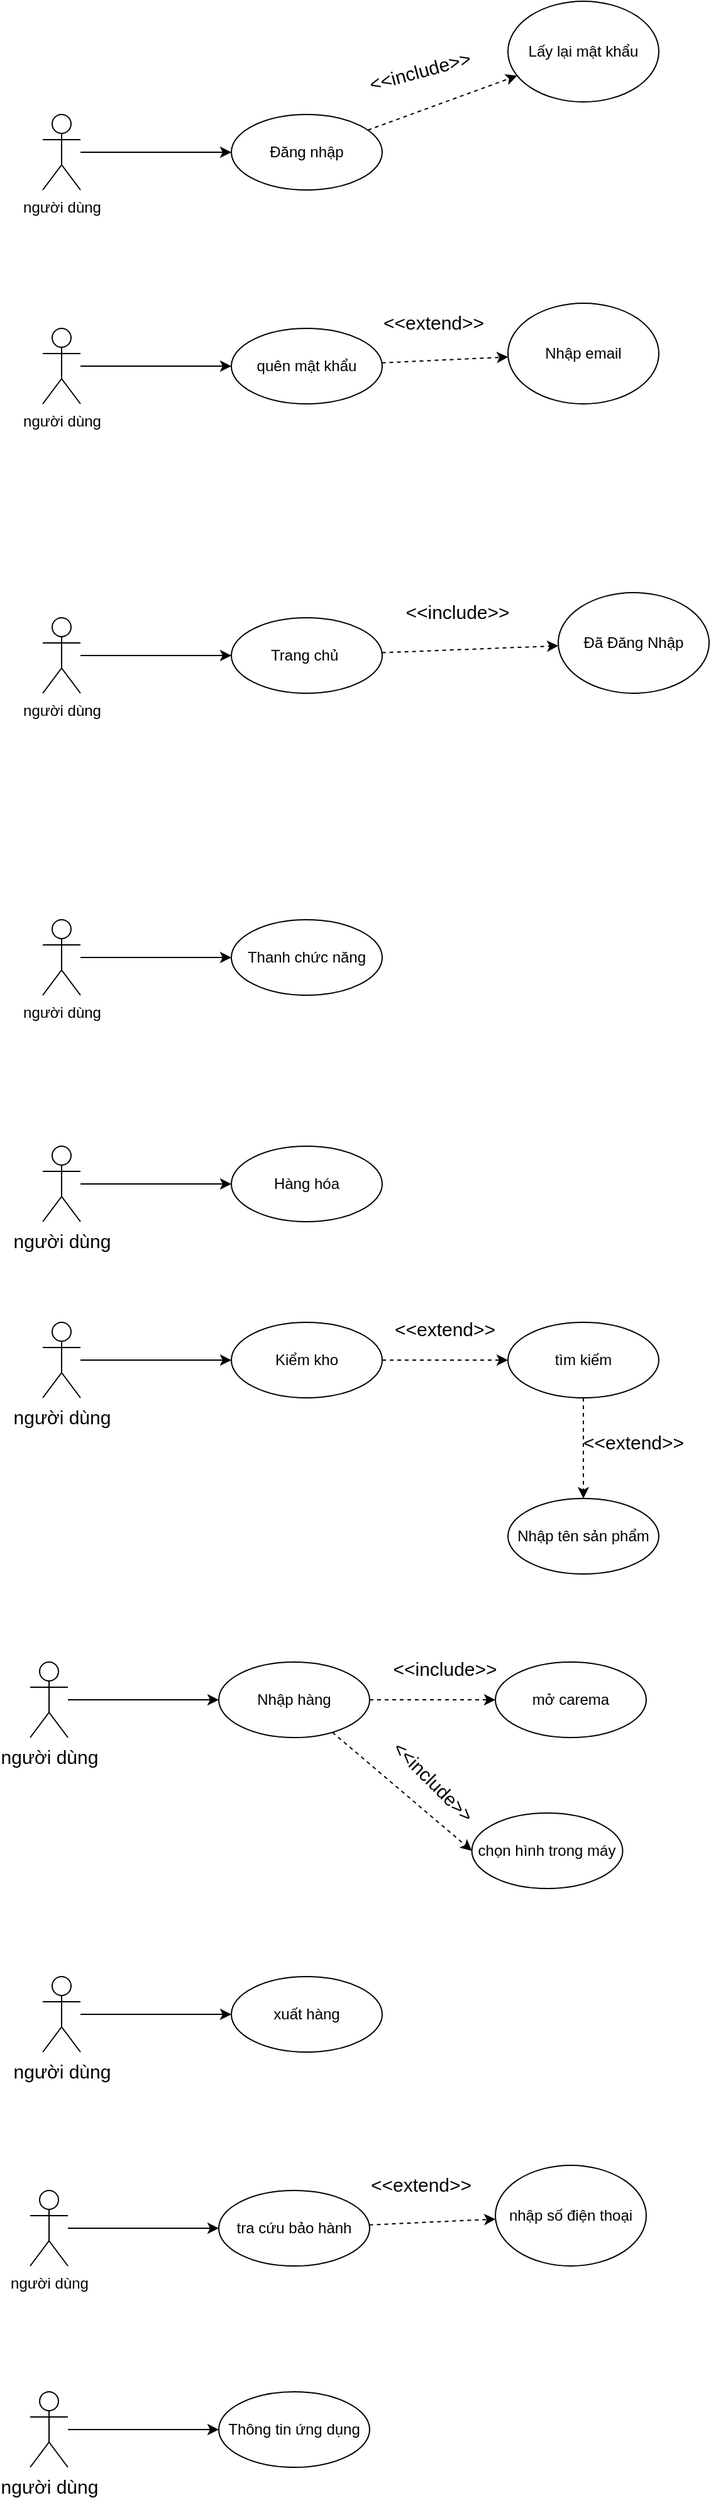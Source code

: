 <mxfile version="17.2.4" type="github">
  <diagram id="KY6RvaeYp6ByTil1Vgkr" name="Page-1">
    <mxGraphModel dx="1021" dy="567" grid="1" gridSize="10" guides="1" tooltips="1" connect="1" arrows="1" fold="1" page="1" pageScale="1" pageWidth="827" pageHeight="1169" background="#ffffff" math="0" shadow="0">
      <root>
        <mxCell id="0" />
        <mxCell id="1" parent="0" />
        <mxCell id="r96yscCsjWZuuUBchP15-3" value="" style="rounded=0;orthogonalLoop=1;jettySize=auto;html=1;" edge="1" parent="1" source="r96yscCsjWZuuUBchP15-1" target="r96yscCsjWZuuUBchP15-2">
          <mxGeometry relative="1" as="geometry" />
        </mxCell>
        <mxCell id="r96yscCsjWZuuUBchP15-1" value="người dùng" style="shape=umlActor;verticalLabelPosition=bottom;verticalAlign=top;html=1;outlineConnect=0;" vertex="1" parent="1">
          <mxGeometry x="210" y="230" width="30" height="60" as="geometry" />
        </mxCell>
        <mxCell id="r96yscCsjWZuuUBchP15-10" style="edgeStyle=none;rounded=0;orthogonalLoop=1;jettySize=auto;html=1;dashed=1;fontSize=15;" edge="1" parent="1" source="r96yscCsjWZuuUBchP15-2" target="r96yscCsjWZuuUBchP15-7">
          <mxGeometry relative="1" as="geometry" />
        </mxCell>
        <mxCell id="r96yscCsjWZuuUBchP15-2" value="Đăng nhập" style="ellipse;whiteSpace=wrap;html=1;verticalAlign=middle;align=center;" vertex="1" parent="1">
          <mxGeometry x="360" y="230" width="120" height="60" as="geometry" />
        </mxCell>
        <mxCell id="r96yscCsjWZuuUBchP15-7" value="Lấy lại mật khẩu" style="ellipse;whiteSpace=wrap;html=1;" vertex="1" parent="1">
          <mxGeometry x="580" y="140" width="120" height="80" as="geometry" />
        </mxCell>
        <mxCell id="r96yscCsjWZuuUBchP15-9" value="&amp;lt;&amp;lt;include&amp;gt;&amp;gt;" style="text;html=1;strokeColor=none;fillColor=none;align=center;verticalAlign=middle;whiteSpace=wrap;rounded=0;fontSize=15;rotation=-15;" vertex="1" parent="1">
          <mxGeometry x="480" y="180" width="60" height="30" as="geometry" />
        </mxCell>
        <mxCell id="r96yscCsjWZuuUBchP15-11" value="" style="rounded=0;orthogonalLoop=1;jettySize=auto;html=1;" edge="1" parent="1" source="r96yscCsjWZuuUBchP15-12" target="r96yscCsjWZuuUBchP15-13">
          <mxGeometry relative="1" as="geometry" />
        </mxCell>
        <mxCell id="r96yscCsjWZuuUBchP15-12" value="người dùng" style="shape=umlActor;verticalLabelPosition=bottom;verticalAlign=top;html=1;outlineConnect=0;" vertex="1" parent="1">
          <mxGeometry x="210" y="400" width="30" height="60" as="geometry" />
        </mxCell>
        <mxCell id="r96yscCsjWZuuUBchP15-17" value="" style="edgeStyle=none;rounded=0;orthogonalLoop=1;jettySize=auto;html=1;dashed=1;fontSize=15;" edge="1" parent="1" source="r96yscCsjWZuuUBchP15-13" target="r96yscCsjWZuuUBchP15-14">
          <mxGeometry relative="1" as="geometry" />
        </mxCell>
        <mxCell id="r96yscCsjWZuuUBchP15-13" value="quên mật khẩu" style="ellipse;whiteSpace=wrap;html=1;verticalAlign=middle;align=center;" vertex="1" parent="1">
          <mxGeometry x="360" y="400" width="120" height="60" as="geometry" />
        </mxCell>
        <mxCell id="r96yscCsjWZuuUBchP15-14" value="Nhập email" style="ellipse;whiteSpace=wrap;html=1;" vertex="1" parent="1">
          <mxGeometry x="580" y="380" width="120" height="80" as="geometry" />
        </mxCell>
        <mxCell id="r96yscCsjWZuuUBchP15-16" value="&amp;lt;&amp;lt;extend&amp;gt;&amp;gt;" style="text;html=1;strokeColor=none;fillColor=none;align=center;verticalAlign=middle;whiteSpace=wrap;rounded=0;fontSize=15;rotation=0;" vertex="1" parent="1">
          <mxGeometry x="491.27" y="380" width="60" height="30" as="geometry" />
        </mxCell>
        <mxCell id="r96yscCsjWZuuUBchP15-18" value="" style="rounded=0;orthogonalLoop=1;jettySize=auto;html=1;" edge="1" parent="1" source="r96yscCsjWZuuUBchP15-19" target="r96yscCsjWZuuUBchP15-21">
          <mxGeometry relative="1" as="geometry" />
        </mxCell>
        <mxCell id="r96yscCsjWZuuUBchP15-19" value="người dùng" style="shape=umlActor;verticalLabelPosition=bottom;verticalAlign=top;html=1;outlineConnect=0;" vertex="1" parent="1">
          <mxGeometry x="210" y="630" width="30" height="60" as="geometry" />
        </mxCell>
        <mxCell id="r96yscCsjWZuuUBchP15-20" style="edgeStyle=none;rounded=0;orthogonalLoop=1;jettySize=auto;html=1;dashed=1;fontSize=15;" edge="1" parent="1" source="r96yscCsjWZuuUBchP15-21" target="r96yscCsjWZuuUBchP15-22">
          <mxGeometry relative="1" as="geometry" />
        </mxCell>
        <mxCell id="r96yscCsjWZuuUBchP15-21" value="Trang chủ&amp;nbsp;" style="ellipse;whiteSpace=wrap;html=1;verticalAlign=middle;align=center;" vertex="1" parent="1">
          <mxGeometry x="360" y="630" width="120" height="60" as="geometry" />
        </mxCell>
        <mxCell id="r96yscCsjWZuuUBchP15-22" value="Đã Đăng Nhập" style="ellipse;whiteSpace=wrap;html=1;" vertex="1" parent="1">
          <mxGeometry x="620" y="610" width="120" height="80" as="geometry" />
        </mxCell>
        <mxCell id="r96yscCsjWZuuUBchP15-23" value="&amp;lt;&amp;lt;include&amp;gt;&amp;gt;" style="text;html=1;strokeColor=none;fillColor=none;align=center;verticalAlign=middle;whiteSpace=wrap;rounded=0;fontSize=15;rotation=0;" vertex="1" parent="1">
          <mxGeometry x="510" y="610" width="60" height="30" as="geometry" />
        </mxCell>
        <mxCell id="r96yscCsjWZuuUBchP15-24" value="" style="rounded=0;orthogonalLoop=1;jettySize=auto;html=1;" edge="1" parent="1" source="r96yscCsjWZuuUBchP15-25" target="r96yscCsjWZuuUBchP15-26">
          <mxGeometry relative="1" as="geometry" />
        </mxCell>
        <mxCell id="r96yscCsjWZuuUBchP15-25" value="người dùng" style="shape=umlActor;verticalLabelPosition=bottom;verticalAlign=top;html=1;outlineConnect=0;" vertex="1" parent="1">
          <mxGeometry x="210" y="870" width="30" height="60" as="geometry" />
        </mxCell>
        <mxCell id="r96yscCsjWZuuUBchP15-26" value="Thanh chức năng" style="ellipse;whiteSpace=wrap;html=1;verticalAlign=middle;align=center;" vertex="1" parent="1">
          <mxGeometry x="360" y="870" width="120" height="60" as="geometry" />
        </mxCell>
        <mxCell id="r96yscCsjWZuuUBchP15-31" style="edgeStyle=none;rounded=0;orthogonalLoop=1;jettySize=auto;html=1;entryX=0;entryY=0.5;entryDx=0;entryDy=0;fontSize=15;" edge="1" parent="1" source="r96yscCsjWZuuUBchP15-27" target="r96yscCsjWZuuUBchP15-30">
          <mxGeometry relative="1" as="geometry" />
        </mxCell>
        <mxCell id="r96yscCsjWZuuUBchP15-27" value="người dùng" style="shape=umlActor;verticalLabelPosition=bottom;verticalAlign=top;html=1;outlineConnect=0;fontSize=15;" vertex="1" parent="1">
          <mxGeometry x="210" y="1050" width="30" height="60" as="geometry" />
        </mxCell>
        <mxCell id="r96yscCsjWZuuUBchP15-30" value="Hàng hóa" style="ellipse;whiteSpace=wrap;html=1;verticalAlign=middle;align=center;" vertex="1" parent="1">
          <mxGeometry x="360" y="1050" width="120" height="60" as="geometry" />
        </mxCell>
        <mxCell id="r96yscCsjWZuuUBchP15-32" style="edgeStyle=none;rounded=0;orthogonalLoop=1;jettySize=auto;html=1;entryX=0;entryY=0.5;entryDx=0;entryDy=0;fontSize=15;" edge="1" parent="1" source="r96yscCsjWZuuUBchP15-33" target="r96yscCsjWZuuUBchP15-34">
          <mxGeometry relative="1" as="geometry" />
        </mxCell>
        <mxCell id="r96yscCsjWZuuUBchP15-33" value="người dùng" style="shape=umlActor;verticalLabelPosition=bottom;verticalAlign=top;html=1;outlineConnect=0;fontSize=15;" vertex="1" parent="1">
          <mxGeometry x="210" y="1190" width="30" height="60" as="geometry" />
        </mxCell>
        <mxCell id="r96yscCsjWZuuUBchP15-39" style="edgeStyle=none;rounded=0;orthogonalLoop=1;jettySize=auto;html=1;dashed=1;fontSize=15;" edge="1" parent="1" source="r96yscCsjWZuuUBchP15-34" target="r96yscCsjWZuuUBchP15-35">
          <mxGeometry relative="1" as="geometry" />
        </mxCell>
        <mxCell id="r96yscCsjWZuuUBchP15-34" value="Kiểm kho" style="ellipse;whiteSpace=wrap;html=1;verticalAlign=middle;align=center;" vertex="1" parent="1">
          <mxGeometry x="360" y="1190" width="120" height="60" as="geometry" />
        </mxCell>
        <mxCell id="r96yscCsjWZuuUBchP15-37" value="" style="edgeStyle=none;rounded=0;orthogonalLoop=1;jettySize=auto;html=1;fontSize=15;dashed=1;" edge="1" parent="1" source="r96yscCsjWZuuUBchP15-35" target="r96yscCsjWZuuUBchP15-36">
          <mxGeometry relative="1" as="geometry" />
        </mxCell>
        <mxCell id="r96yscCsjWZuuUBchP15-35" value="tìm kiếm" style="ellipse;whiteSpace=wrap;html=1;verticalAlign=middle;align=center;" vertex="1" parent="1">
          <mxGeometry x="580" y="1190" width="120" height="60" as="geometry" />
        </mxCell>
        <mxCell id="r96yscCsjWZuuUBchP15-36" value="Nhập tên sản phẩm" style="ellipse;whiteSpace=wrap;html=1;verticalAlign=middle;align=center;" vertex="1" parent="1">
          <mxGeometry x="580" y="1330" width="120" height="60" as="geometry" />
        </mxCell>
        <mxCell id="r96yscCsjWZuuUBchP15-38" value="&amp;lt;&amp;lt;extend&amp;gt;&amp;gt;" style="text;html=1;strokeColor=none;fillColor=none;align=center;verticalAlign=middle;whiteSpace=wrap;rounded=0;fontSize=15;" vertex="1" parent="1">
          <mxGeometry x="650" y="1270" width="60" height="30" as="geometry" />
        </mxCell>
        <mxCell id="r96yscCsjWZuuUBchP15-40" value="&amp;lt;&amp;lt;extend&amp;gt;&amp;gt;" style="text;html=1;strokeColor=none;fillColor=none;align=center;verticalAlign=middle;whiteSpace=wrap;rounded=0;fontSize=15;" vertex="1" parent="1">
          <mxGeometry x="500" y="1180" width="60" height="30" as="geometry" />
        </mxCell>
        <mxCell id="r96yscCsjWZuuUBchP15-41" style="edgeStyle=none;rounded=0;orthogonalLoop=1;jettySize=auto;html=1;entryX=0;entryY=0.5;entryDx=0;entryDy=0;fontSize=15;" edge="1" parent="1" source="r96yscCsjWZuuUBchP15-42" target="r96yscCsjWZuuUBchP15-44">
          <mxGeometry relative="1" as="geometry" />
        </mxCell>
        <mxCell id="r96yscCsjWZuuUBchP15-42" value="người dùng" style="shape=umlActor;verticalLabelPosition=bottom;verticalAlign=top;html=1;outlineConnect=0;fontSize=15;" vertex="1" parent="1">
          <mxGeometry x="200" y="1460" width="30" height="60" as="geometry" />
        </mxCell>
        <mxCell id="r96yscCsjWZuuUBchP15-43" style="edgeStyle=none;rounded=0;orthogonalLoop=1;jettySize=auto;html=1;dashed=1;fontSize=15;" edge="1" parent="1" source="r96yscCsjWZuuUBchP15-44" target="r96yscCsjWZuuUBchP15-46">
          <mxGeometry relative="1" as="geometry" />
        </mxCell>
        <mxCell id="r96yscCsjWZuuUBchP15-50" style="edgeStyle=none;rounded=0;orthogonalLoop=1;jettySize=auto;html=1;entryX=0;entryY=0.5;entryDx=0;entryDy=0;dashed=1;fontSize=15;" edge="1" parent="1" source="r96yscCsjWZuuUBchP15-44" target="r96yscCsjWZuuUBchP15-49">
          <mxGeometry relative="1" as="geometry" />
        </mxCell>
        <mxCell id="r96yscCsjWZuuUBchP15-44" value="Nhập hàng" style="ellipse;whiteSpace=wrap;html=1;verticalAlign=middle;align=center;" vertex="1" parent="1">
          <mxGeometry x="350" y="1460" width="120" height="60" as="geometry" />
        </mxCell>
        <mxCell id="r96yscCsjWZuuUBchP15-46" value="mở carema" style="ellipse;whiteSpace=wrap;html=1;verticalAlign=middle;align=center;" vertex="1" parent="1">
          <mxGeometry x="570" y="1460" width="120" height="60" as="geometry" />
        </mxCell>
        <mxCell id="r96yscCsjWZuuUBchP15-49" value="chọn hình trong máy" style="ellipse;whiteSpace=wrap;html=1;verticalAlign=middle;align=center;" vertex="1" parent="1">
          <mxGeometry x="551.27" y="1580" width="120" height="60" as="geometry" />
        </mxCell>
        <mxCell id="r96yscCsjWZuuUBchP15-51" value="&amp;lt;&amp;lt;include&amp;gt;&amp;gt;" style="text;html=1;strokeColor=none;fillColor=none;align=center;verticalAlign=middle;whiteSpace=wrap;rounded=0;fontSize=15;rotation=0;" vertex="1" parent="1">
          <mxGeometry x="500" y="1450" width="60" height="30" as="geometry" />
        </mxCell>
        <mxCell id="r96yscCsjWZuuUBchP15-52" value="&amp;lt;&amp;lt;include&amp;gt;&amp;gt;" style="text;html=1;strokeColor=none;fillColor=none;align=center;verticalAlign=middle;whiteSpace=wrap;rounded=0;fontSize=15;rotation=45;" vertex="1" parent="1">
          <mxGeometry x="491.27" y="1540" width="60" height="30" as="geometry" />
        </mxCell>
        <mxCell id="r96yscCsjWZuuUBchP15-53" style="edgeStyle=none;rounded=0;orthogonalLoop=1;jettySize=auto;html=1;entryX=0;entryY=0.5;entryDx=0;entryDy=0;fontSize=15;" edge="1" parent="1" source="r96yscCsjWZuuUBchP15-54" target="r96yscCsjWZuuUBchP15-57">
          <mxGeometry relative="1" as="geometry" />
        </mxCell>
        <mxCell id="r96yscCsjWZuuUBchP15-54" value="người dùng" style="shape=umlActor;verticalLabelPosition=bottom;verticalAlign=top;html=1;outlineConnect=0;fontSize=15;" vertex="1" parent="1">
          <mxGeometry x="210" y="1710" width="30" height="60" as="geometry" />
        </mxCell>
        <mxCell id="r96yscCsjWZuuUBchP15-57" value="xuất hàng" style="ellipse;whiteSpace=wrap;html=1;verticalAlign=middle;align=center;" vertex="1" parent="1">
          <mxGeometry x="360" y="1710" width="120" height="60" as="geometry" />
        </mxCell>
        <mxCell id="r96yscCsjWZuuUBchP15-62" value="" style="rounded=0;orthogonalLoop=1;jettySize=auto;html=1;" edge="1" parent="1" source="r96yscCsjWZuuUBchP15-63" target="r96yscCsjWZuuUBchP15-65">
          <mxGeometry relative="1" as="geometry" />
        </mxCell>
        <mxCell id="r96yscCsjWZuuUBchP15-63" value="người dùng" style="shape=umlActor;verticalLabelPosition=bottom;verticalAlign=top;html=1;outlineConnect=0;" vertex="1" parent="1">
          <mxGeometry x="200" y="1880" width="30" height="60" as="geometry" />
        </mxCell>
        <mxCell id="r96yscCsjWZuuUBchP15-64" value="" style="edgeStyle=none;rounded=0;orthogonalLoop=1;jettySize=auto;html=1;dashed=1;fontSize=15;" edge="1" parent="1" source="r96yscCsjWZuuUBchP15-65" target="r96yscCsjWZuuUBchP15-66">
          <mxGeometry relative="1" as="geometry" />
        </mxCell>
        <mxCell id="r96yscCsjWZuuUBchP15-65" value="tra cứu bảo hành" style="ellipse;whiteSpace=wrap;html=1;verticalAlign=middle;align=center;" vertex="1" parent="1">
          <mxGeometry x="350" y="1880" width="120" height="60" as="geometry" />
        </mxCell>
        <mxCell id="r96yscCsjWZuuUBchP15-66" value="nhập số điện thoại" style="ellipse;whiteSpace=wrap;html=1;" vertex="1" parent="1">
          <mxGeometry x="570" y="1860" width="120" height="80" as="geometry" />
        </mxCell>
        <mxCell id="r96yscCsjWZuuUBchP15-67" value="&amp;lt;&amp;lt;extend&amp;gt;&amp;gt;" style="text;html=1;strokeColor=none;fillColor=none;align=center;verticalAlign=middle;whiteSpace=wrap;rounded=0;fontSize=15;rotation=0;" vertex="1" parent="1">
          <mxGeometry x="481.27" y="1860" width="60" height="30" as="geometry" />
        </mxCell>
        <mxCell id="r96yscCsjWZuuUBchP15-68" style="edgeStyle=none;rounded=0;orthogonalLoop=1;jettySize=auto;html=1;entryX=0;entryY=0.5;entryDx=0;entryDy=0;fontSize=15;" edge="1" parent="1" source="r96yscCsjWZuuUBchP15-69" target="r96yscCsjWZuuUBchP15-70">
          <mxGeometry relative="1" as="geometry" />
        </mxCell>
        <mxCell id="r96yscCsjWZuuUBchP15-69" value="người dùng" style="shape=umlActor;verticalLabelPosition=bottom;verticalAlign=top;html=1;outlineConnect=0;fontSize=15;" vertex="1" parent="1">
          <mxGeometry x="200" y="2040" width="30" height="60" as="geometry" />
        </mxCell>
        <mxCell id="r96yscCsjWZuuUBchP15-70" value="Thông tin ứng dụng" style="ellipse;whiteSpace=wrap;html=1;verticalAlign=middle;align=center;" vertex="1" parent="1">
          <mxGeometry x="350" y="2040" width="120" height="60" as="geometry" />
        </mxCell>
      </root>
    </mxGraphModel>
  </diagram>
</mxfile>
